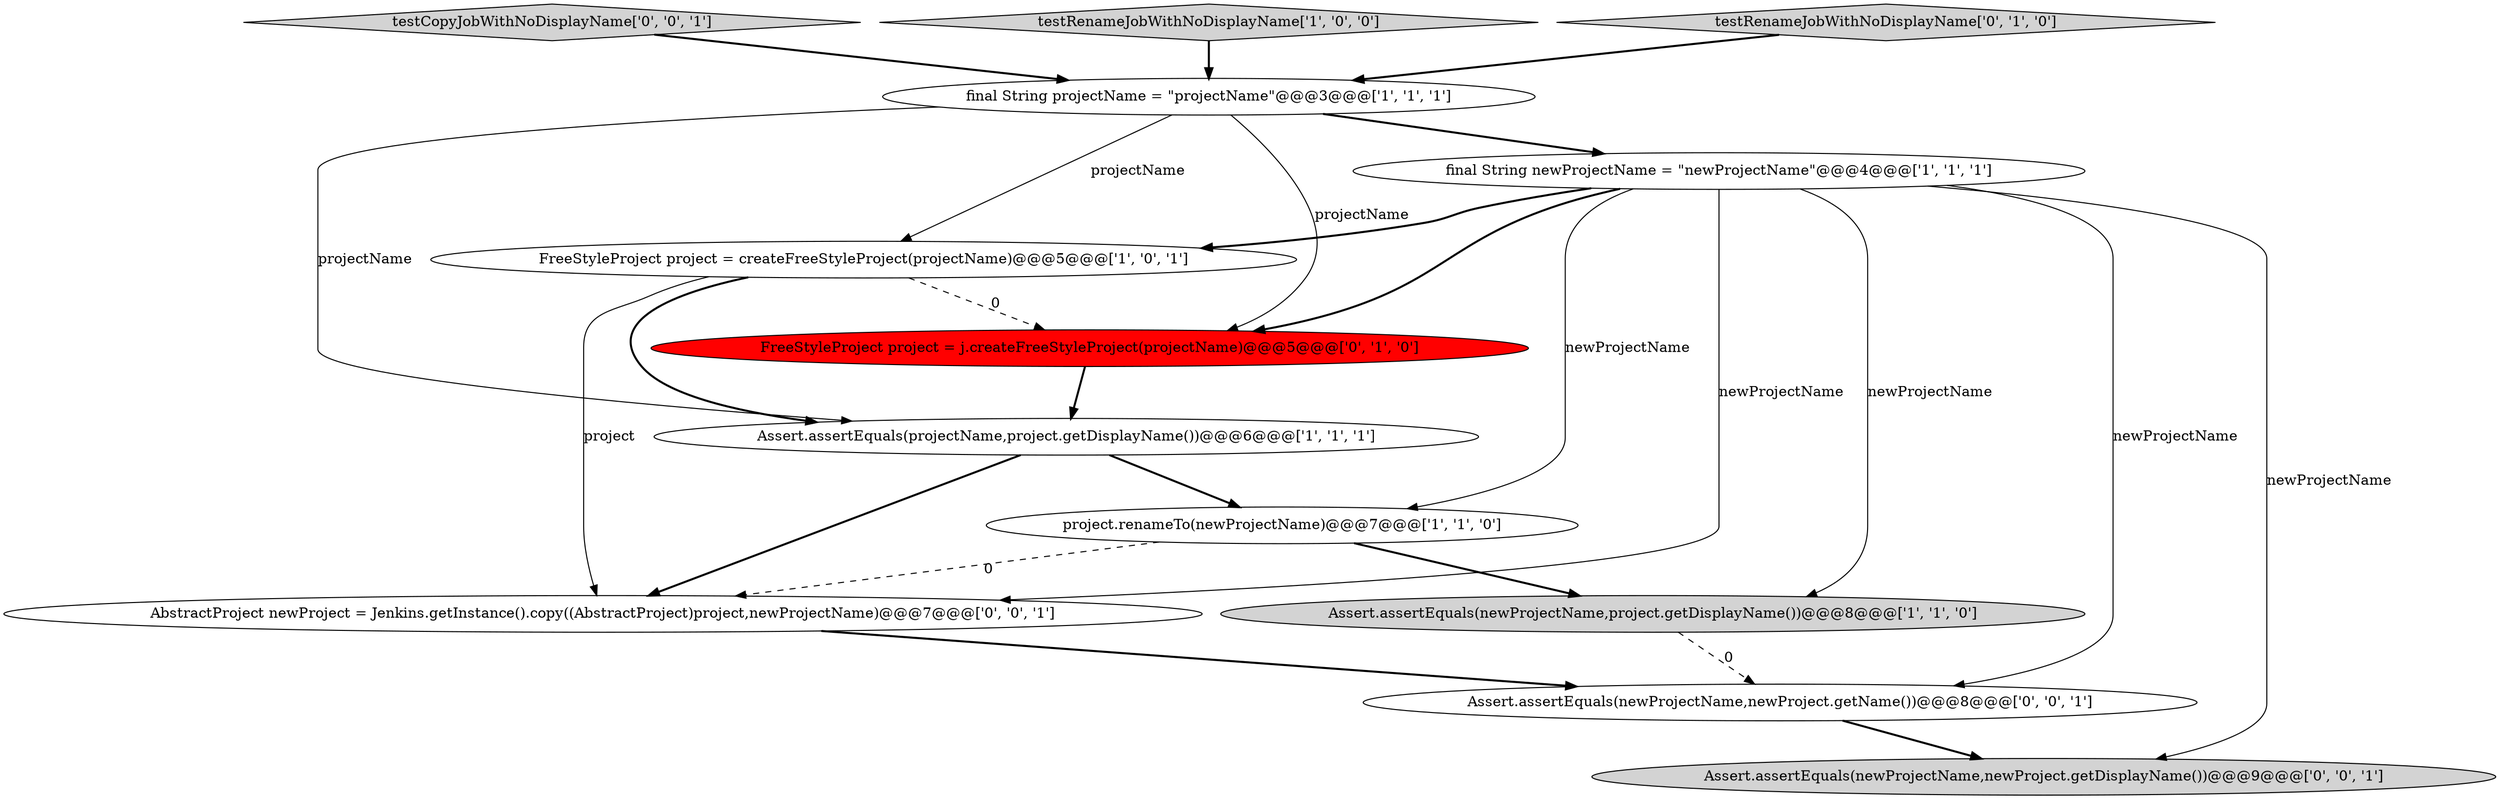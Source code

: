 digraph {
4 [style = filled, label = "Assert.assertEquals(newProjectName,project.getDisplayName())@@@8@@@['1', '1', '0']", fillcolor = lightgray, shape = ellipse image = "AAA0AAABBB1BBB"];
11 [style = filled, label = "AbstractProject newProject = Jenkins.getInstance().copy((AbstractProject)project,newProjectName)@@@7@@@['0', '0', '1']", fillcolor = white, shape = ellipse image = "AAA0AAABBB3BBB"];
12 [style = filled, label = "testCopyJobWithNoDisplayName['0', '0', '1']", fillcolor = lightgray, shape = diamond image = "AAA0AAABBB3BBB"];
0 [style = filled, label = "final String projectName = \"projectName\"@@@3@@@['1', '1', '1']", fillcolor = white, shape = ellipse image = "AAA0AAABBB1BBB"];
9 [style = filled, label = "Assert.assertEquals(newProjectName,newProject.getName())@@@8@@@['0', '0', '1']", fillcolor = white, shape = ellipse image = "AAA0AAABBB3BBB"];
2 [style = filled, label = "testRenameJobWithNoDisplayName['1', '0', '0']", fillcolor = lightgray, shape = diamond image = "AAA0AAABBB1BBB"];
7 [style = filled, label = "FreeStyleProject project = j.createFreeStyleProject(projectName)@@@5@@@['0', '1', '0']", fillcolor = red, shape = ellipse image = "AAA1AAABBB2BBB"];
1 [style = filled, label = "project.renameTo(newProjectName)@@@7@@@['1', '1', '0']", fillcolor = white, shape = ellipse image = "AAA0AAABBB1BBB"];
6 [style = filled, label = "FreeStyleProject project = createFreeStyleProject(projectName)@@@5@@@['1', '0', '1']", fillcolor = white, shape = ellipse image = "AAA0AAABBB1BBB"];
10 [style = filled, label = "Assert.assertEquals(newProjectName,newProject.getDisplayName())@@@9@@@['0', '0', '1']", fillcolor = lightgray, shape = ellipse image = "AAA0AAABBB3BBB"];
3 [style = filled, label = "final String newProjectName = \"newProjectName\"@@@4@@@['1', '1', '1']", fillcolor = white, shape = ellipse image = "AAA0AAABBB1BBB"];
5 [style = filled, label = "Assert.assertEquals(projectName,project.getDisplayName())@@@6@@@['1', '1', '1']", fillcolor = white, shape = ellipse image = "AAA0AAABBB1BBB"];
8 [style = filled, label = "testRenameJobWithNoDisplayName['0', '1', '0']", fillcolor = lightgray, shape = diamond image = "AAA0AAABBB2BBB"];
0->3 [style = bold, label=""];
3->10 [style = solid, label="newProjectName"];
1->4 [style = bold, label=""];
0->6 [style = solid, label="projectName"];
6->7 [style = dashed, label="0"];
0->7 [style = solid, label="projectName"];
3->6 [style = bold, label=""];
9->10 [style = bold, label=""];
3->11 [style = solid, label="newProjectName"];
11->9 [style = bold, label=""];
12->0 [style = bold, label=""];
8->0 [style = bold, label=""];
5->1 [style = bold, label=""];
6->5 [style = bold, label=""];
4->9 [style = dashed, label="0"];
7->5 [style = bold, label=""];
2->0 [style = bold, label=""];
3->9 [style = solid, label="newProjectName"];
3->4 [style = solid, label="newProjectName"];
3->7 [style = bold, label=""];
6->11 [style = solid, label="project"];
1->11 [style = dashed, label="0"];
5->11 [style = bold, label=""];
3->1 [style = solid, label="newProjectName"];
0->5 [style = solid, label="projectName"];
}
